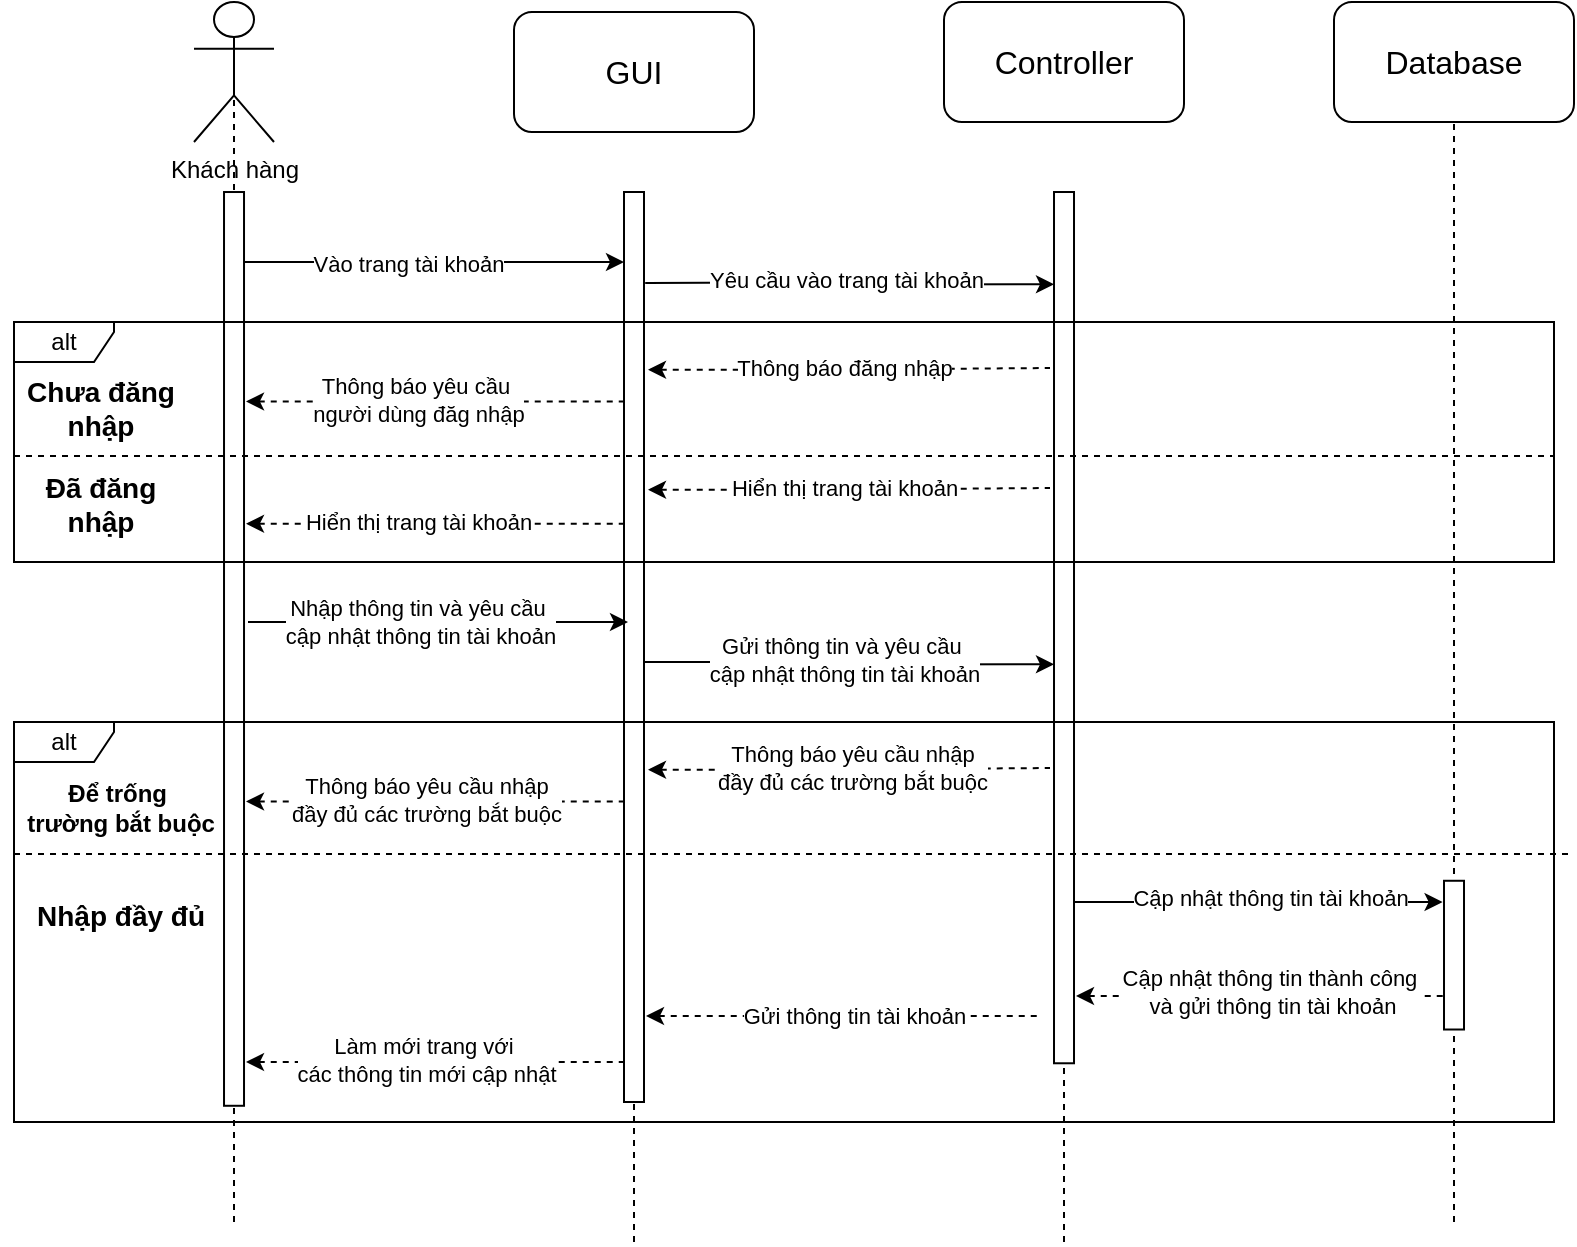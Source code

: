 <mxfile version="24.0.4" type="device">
  <diagram name="Page-1" id="SOCBx1Sd6ncHTviIC7uT">
    <mxGraphModel dx="1900" dy="621" grid="1" gridSize="10" guides="1" tooltips="1" connect="1" arrows="1" fold="1" page="1" pageScale="1" pageWidth="850" pageHeight="1100" math="0" shadow="0">
      <root>
        <mxCell id="0" />
        <mxCell id="1" parent="0" />
        <mxCell id="gXRKNGGnLV977CZC5ggT-1" value="Khách hàng" style="shape=umlActor;verticalLabelPosition=bottom;verticalAlign=top;html=1;outlineConnect=0;" vertex="1" parent="1">
          <mxGeometry x="50" y="10" width="40" height="70" as="geometry" />
        </mxCell>
        <mxCell id="gXRKNGGnLV977CZC5ggT-2" value="GUI" style="rounded=1;whiteSpace=wrap;html=1;fontSize=16;" vertex="1" parent="1">
          <mxGeometry x="210" y="15" width="120" height="60" as="geometry" />
        </mxCell>
        <mxCell id="gXRKNGGnLV977CZC5ggT-3" value="Controller" style="rounded=1;whiteSpace=wrap;html=1;fontSize=16;" vertex="1" parent="1">
          <mxGeometry x="425" y="10" width="120" height="60" as="geometry" />
        </mxCell>
        <mxCell id="gXRKNGGnLV977CZC5ggT-4" value="Database" style="rounded=1;whiteSpace=wrap;html=1;fontSize=16;" vertex="1" parent="1">
          <mxGeometry x="620" y="10" width="120" height="60" as="geometry" />
        </mxCell>
        <mxCell id="gXRKNGGnLV977CZC5ggT-5" value="" style="endArrow=none;dashed=1;html=1;rounded=0;entryX=0.5;entryY=0.5;entryDx=0;entryDy=0;entryPerimeter=0;" edge="1" parent="1" target="gXRKNGGnLV977CZC5ggT-1">
          <mxGeometry width="50" height="50" relative="1" as="geometry">
            <mxPoint x="70" y="620" as="sourcePoint" />
            <mxPoint x="80" y="190" as="targetPoint" />
          </mxGeometry>
        </mxCell>
        <mxCell id="gXRKNGGnLV977CZC5ggT-6" value="" style="endArrow=none;dashed=1;html=1;rounded=0;entryX=0.5;entryY=1;entryDx=0;entryDy=0;" edge="1" parent="1">
          <mxGeometry width="50" height="50" relative="1" as="geometry">
            <mxPoint x="270" y="630" as="sourcePoint" />
            <mxPoint x="270" y="115" as="targetPoint" />
          </mxGeometry>
        </mxCell>
        <mxCell id="gXRKNGGnLV977CZC5ggT-7" value="" style="endArrow=none;dashed=1;html=1;rounded=0;entryX=0.5;entryY=1;entryDx=0;entryDy=0;" edge="1" parent="1">
          <mxGeometry width="50" height="50" relative="1" as="geometry">
            <mxPoint x="485" y="630" as="sourcePoint" />
            <mxPoint x="485" y="110" as="targetPoint" />
          </mxGeometry>
        </mxCell>
        <mxCell id="gXRKNGGnLV977CZC5ggT-8" value="" style="endArrow=none;dashed=1;html=1;rounded=0;entryX=0.5;entryY=1;entryDx=0;entryDy=0;" edge="1" parent="1" target="gXRKNGGnLV977CZC5ggT-4">
          <mxGeometry width="50" height="50" relative="1" as="geometry">
            <mxPoint x="680" y="620" as="sourcePoint" />
            <mxPoint x="680" y="110" as="targetPoint" />
          </mxGeometry>
        </mxCell>
        <mxCell id="gXRKNGGnLV977CZC5ggT-9" style="edgeStyle=orthogonalEdgeStyle;rounded=0;orthogonalLoop=1;jettySize=auto;html=1;exitX=0.75;exitY=1;exitDx=0;exitDy=0;entryX=0.75;entryY=0;entryDx=0;entryDy=0;" edge="1" parent="1">
          <mxGeometry relative="1" as="geometry">
            <mxPoint x="75" y="140" as="sourcePoint" />
            <mxPoint x="265" y="140.0" as="targetPoint" />
          </mxGeometry>
        </mxCell>
        <mxCell id="gXRKNGGnLV977CZC5ggT-10" value="Vào trang tài khoản" style="edgeLabel;html=1;align=center;verticalAlign=middle;resizable=0;points=[];" vertex="1" connectable="0" parent="gXRKNGGnLV977CZC5ggT-9">
          <mxGeometry x="-0.135" y="-1" relative="1" as="geometry">
            <mxPoint as="offset" />
          </mxGeometry>
        </mxCell>
        <mxCell id="gXRKNGGnLV977CZC5ggT-11" value="" style="rounded=0;whiteSpace=wrap;html=1;rotation=-90;" vertex="1" parent="1">
          <mxGeometry x="-158.43" y="328.45" width="456.88" height="10" as="geometry" />
        </mxCell>
        <mxCell id="gXRKNGGnLV977CZC5ggT-12" style="edgeStyle=orthogonalEdgeStyle;rounded=0;orthogonalLoop=1;jettySize=auto;html=1;entryX=0.883;entryY=0;entryDx=0;entryDy=0;entryPerimeter=0;exitX=0.9;exitY=1.06;exitDx=0;exitDy=0;exitPerimeter=0;" edge="1" parent="1" source="gXRKNGGnLV977CZC5ggT-14">
          <mxGeometry relative="1" as="geometry">
            <mxPoint x="280" y="151" as="sourcePoint" />
            <mxPoint x="480.0" y="151.16" as="targetPoint" />
            <Array as="points">
              <mxPoint x="277" y="151" />
              <mxPoint x="275" y="150" />
              <mxPoint x="378" y="150" />
              <mxPoint x="378" y="151" />
            </Array>
          </mxGeometry>
        </mxCell>
        <mxCell id="gXRKNGGnLV977CZC5ggT-13" value="Yêu cầu vào trang tài khoản" style="edgeLabel;html=1;align=center;verticalAlign=middle;resizable=0;points=[];" vertex="1" connectable="0" parent="gXRKNGGnLV977CZC5ggT-12">
          <mxGeometry x="-0.028" y="-2" relative="1" as="geometry">
            <mxPoint y="-3" as="offset" />
          </mxGeometry>
        </mxCell>
        <mxCell id="gXRKNGGnLV977CZC5ggT-14" value="" style="rounded=0;whiteSpace=wrap;html=1;rotation=-90;" vertex="1" parent="1">
          <mxGeometry x="42.5" y="327.5" width="455" height="10" as="geometry" />
        </mxCell>
        <mxCell id="gXRKNGGnLV977CZC5ggT-15" value="" style="rounded=0;whiteSpace=wrap;html=1;rotation=-90;" vertex="1" parent="1">
          <mxGeometry x="267.19" y="317.82" width="435.63" height="10" as="geometry" />
        </mxCell>
        <mxCell id="gXRKNGGnLV977CZC5ggT-16" value="" style="rounded=0;whiteSpace=wrap;html=1;rotation=-90;" vertex="1" parent="1">
          <mxGeometry x="642.82" y="481.57" width="74.37" height="10" as="geometry" />
        </mxCell>
        <mxCell id="gXRKNGGnLV977CZC5ggT-17" style="edgeStyle=orthogonalEdgeStyle;rounded=0;orthogonalLoop=1;jettySize=auto;html=1;" edge="1" parent="1">
          <mxGeometry relative="1" as="geometry">
            <mxPoint x="490" y="460" as="sourcePoint" />
            <mxPoint x="674.33" y="460" as="targetPoint" />
            <Array as="points">
              <mxPoint x="674.33" y="460" />
            </Array>
          </mxGeometry>
        </mxCell>
        <mxCell id="gXRKNGGnLV977CZC5ggT-18" value="Cập nhật thông tin tài khoản" style="edgeLabel;html=1;align=center;verticalAlign=middle;resizable=0;points=[];" vertex="1" connectable="0" parent="gXRKNGGnLV977CZC5ggT-17">
          <mxGeometry x="0.061" y="2" relative="1" as="geometry">
            <mxPoint as="offset" />
          </mxGeometry>
        </mxCell>
        <mxCell id="gXRKNGGnLV977CZC5ggT-19" value="alt" style="shape=umlFrame;whiteSpace=wrap;html=1;pointerEvents=0;width=50;height=20;" vertex="1" parent="1">
          <mxGeometry x="-40" y="170" width="770" height="120" as="geometry" />
        </mxCell>
        <mxCell id="gXRKNGGnLV977CZC5ggT-21" value="" style="line;strokeWidth=1;fillColor=none;align=left;verticalAlign=middle;spacingTop=-1;spacingLeft=3;spacingRight=3;rotatable=0;labelPosition=right;points=[];portConstraint=eastwest;strokeColor=inherit;dashed=1;" vertex="1" parent="1">
          <mxGeometry x="-40" y="233" width="770" height="8" as="geometry" />
        </mxCell>
        <mxCell id="gXRKNGGnLV977CZC5ggT-22" value="&lt;b style=&quot;font-size: 14px;&quot;&gt;Chưa đăng&lt;/b&gt;&lt;div style=&quot;font-size: 14px;&quot;&gt;&lt;b style=&quot;font-size: 14px;&quot;&gt;nhập&lt;/b&gt;&lt;/div&gt;" style="text;html=1;align=center;verticalAlign=middle;resizable=0;points=[];autosize=1;strokeColor=none;fillColor=none;fontSize=14;" vertex="1" parent="1">
          <mxGeometry x="-47" y="188" width="100" height="50" as="geometry" />
        </mxCell>
        <mxCell id="gXRKNGGnLV977CZC5ggT-23" value="&lt;b style=&quot;font-size: 14px;&quot;&gt;Đã đăng&lt;/b&gt;&lt;div style=&quot;font-size: 14px;&quot;&gt;&lt;b style=&quot;font-size: 14px;&quot;&gt;nhập&lt;/b&gt;&lt;/div&gt;" style="text;html=1;align=center;verticalAlign=middle;resizable=0;points=[];autosize=1;strokeColor=none;fillColor=none;fontSize=14;" vertex="1" parent="1">
          <mxGeometry x="-37" y="236" width="80" height="50" as="geometry" />
        </mxCell>
        <mxCell id="gXRKNGGnLV977CZC5ggT-30" style="edgeStyle=orthogonalEdgeStyle;rounded=0;orthogonalLoop=1;jettySize=auto;html=1;exitX=0.75;exitY=1;exitDx=0;exitDy=0;entryX=0.75;entryY=0;entryDx=0;entryDy=0;endArrow=none;endFill=0;startArrow=classic;startFill=1;dashed=1;" edge="1" parent="1">
          <mxGeometry relative="1" as="geometry">
            <mxPoint x="76" y="209.71" as="sourcePoint" />
            <mxPoint x="266" y="209.71" as="targetPoint" />
          </mxGeometry>
        </mxCell>
        <mxCell id="gXRKNGGnLV977CZC5ggT-31" value="Thông báo yêu cầu&amp;nbsp;&lt;div&gt;người dùng đăg nhập&lt;/div&gt;" style="edgeLabel;html=1;align=center;verticalAlign=middle;resizable=0;points=[];" vertex="1" connectable="0" parent="gXRKNGGnLV977CZC5ggT-30">
          <mxGeometry x="-0.135" y="-1" relative="1" as="geometry">
            <mxPoint x="4" y="-2" as="offset" />
          </mxGeometry>
        </mxCell>
        <mxCell id="gXRKNGGnLV977CZC5ggT-32" style="edgeStyle=orthogonalEdgeStyle;rounded=0;orthogonalLoop=1;jettySize=auto;html=1;entryX=0.883;entryY=0;entryDx=0;entryDy=0;entryPerimeter=0;endArrow=none;endFill=0;startArrow=classic;startFill=1;dashed=1;" edge="1" parent="1">
          <mxGeometry relative="1" as="geometry">
            <mxPoint x="277" y="193.84" as="sourcePoint" />
            <mxPoint x="478.0" y="193.0" as="targetPoint" />
            <Array as="points">
              <mxPoint x="376" y="193.84" />
            </Array>
          </mxGeometry>
        </mxCell>
        <mxCell id="gXRKNGGnLV977CZC5ggT-33" value="Thông báo đăng nhập" style="edgeLabel;html=1;align=center;verticalAlign=middle;resizable=0;points=[];" vertex="1" connectable="0" parent="gXRKNGGnLV977CZC5ggT-32">
          <mxGeometry x="-0.028" y="-2" relative="1" as="geometry">
            <mxPoint y="-3" as="offset" />
          </mxGeometry>
        </mxCell>
        <mxCell id="gXRKNGGnLV977CZC5ggT-34" style="edgeStyle=orthogonalEdgeStyle;rounded=0;orthogonalLoop=1;jettySize=auto;html=1;endArrow=none;endFill=0;startArrow=classic;startFill=1;dashed=1;" edge="1" parent="1">
          <mxGeometry relative="1" as="geometry">
            <mxPoint x="491" y="507" as="sourcePoint" />
            <mxPoint x="675.33" y="507" as="targetPoint" />
            <Array as="points">
              <mxPoint x="675.33" y="507" />
            </Array>
          </mxGeometry>
        </mxCell>
        <mxCell id="gXRKNGGnLV977CZC5ggT-35" value="Cập nhật thông tin thành công&amp;nbsp;&lt;div&gt;và gửi thông tin tài khoản&lt;/div&gt;" style="edgeLabel;html=1;align=center;verticalAlign=middle;resizable=0;points=[];" vertex="1" connectable="0" parent="gXRKNGGnLV977CZC5ggT-34">
          <mxGeometry x="0.061" y="2" relative="1" as="geometry">
            <mxPoint as="offset" />
          </mxGeometry>
        </mxCell>
        <mxCell id="gXRKNGGnLV977CZC5ggT-39" style="edgeStyle=orthogonalEdgeStyle;rounded=0;orthogonalLoop=1;jettySize=auto;html=1;entryX=0.883;entryY=0;entryDx=0;entryDy=0;entryPerimeter=0;endArrow=none;endFill=0;startArrow=classic;startFill=1;dashed=1;" edge="1" parent="1">
          <mxGeometry relative="1" as="geometry">
            <mxPoint x="277" y="253.84" as="sourcePoint" />
            <mxPoint x="478.0" y="253.0" as="targetPoint" />
            <Array as="points">
              <mxPoint x="376" y="253.84" />
            </Array>
          </mxGeometry>
        </mxCell>
        <mxCell id="gXRKNGGnLV977CZC5ggT-40" value="Hiển thị trang tài khoản" style="edgeLabel;html=1;align=center;verticalAlign=middle;resizable=0;points=[];" vertex="1" connectable="0" parent="gXRKNGGnLV977CZC5ggT-39">
          <mxGeometry x="-0.028" y="-2" relative="1" as="geometry">
            <mxPoint y="-3" as="offset" />
          </mxGeometry>
        </mxCell>
        <mxCell id="gXRKNGGnLV977CZC5ggT-43" style="edgeStyle=orthogonalEdgeStyle;rounded=0;orthogonalLoop=1;jettySize=auto;html=1;exitX=0.75;exitY=1;exitDx=0;exitDy=0;entryX=0.75;entryY=0;entryDx=0;entryDy=0;endArrow=none;endFill=0;startArrow=classic;startFill=1;dashed=1;" edge="1" parent="1">
          <mxGeometry relative="1" as="geometry">
            <mxPoint x="76" y="270.83" as="sourcePoint" />
            <mxPoint x="266" y="270.83" as="targetPoint" />
          </mxGeometry>
        </mxCell>
        <mxCell id="gXRKNGGnLV977CZC5ggT-44" value="Hiển thị trang tài khoản" style="edgeLabel;html=1;align=center;verticalAlign=middle;resizable=0;points=[];" vertex="1" connectable="0" parent="gXRKNGGnLV977CZC5ggT-43">
          <mxGeometry x="-0.135" y="-1" relative="1" as="geometry">
            <mxPoint x="4" y="-2" as="offset" />
          </mxGeometry>
        </mxCell>
        <mxCell id="gXRKNGGnLV977CZC5ggT-45" style="edgeStyle=orthogonalEdgeStyle;rounded=0;orthogonalLoop=1;jettySize=auto;html=1;exitX=0.75;exitY=1;exitDx=0;exitDy=0;entryX=0.75;entryY=0;entryDx=0;entryDy=0;" edge="1" parent="1">
          <mxGeometry relative="1" as="geometry">
            <mxPoint x="77" y="320" as="sourcePoint" />
            <mxPoint x="267" y="320.0" as="targetPoint" />
          </mxGeometry>
        </mxCell>
        <mxCell id="gXRKNGGnLV977CZC5ggT-46" value="Nhập thông tin và yêu cầu&amp;nbsp;&lt;div&gt;cập nhật thông tin tài khoản&lt;/div&gt;" style="edgeLabel;html=1;align=center;verticalAlign=middle;resizable=0;points=[];" vertex="1" connectable="0" parent="gXRKNGGnLV977CZC5ggT-45">
          <mxGeometry x="-0.135" y="-1" relative="1" as="geometry">
            <mxPoint x="4" y="-1" as="offset" />
          </mxGeometry>
        </mxCell>
        <mxCell id="gXRKNGGnLV977CZC5ggT-49" style="edgeStyle=orthogonalEdgeStyle;rounded=0;orthogonalLoop=1;jettySize=auto;html=1;entryX=0.883;entryY=0;entryDx=0;entryDy=0;entryPerimeter=0;" edge="1" parent="1">
          <mxGeometry relative="1" as="geometry">
            <mxPoint x="275" y="340" as="sourcePoint" />
            <mxPoint x="480.0" y="341.16" as="targetPoint" />
            <Array as="points">
              <mxPoint x="378" y="340" />
              <mxPoint x="378" y="341" />
            </Array>
          </mxGeometry>
        </mxCell>
        <mxCell id="gXRKNGGnLV977CZC5ggT-50" value="Gửi thông tin và yêu cầu&amp;nbsp;&lt;div&gt;cập nhật thông tin tài khoản&lt;/div&gt;" style="edgeLabel;html=1;align=center;verticalAlign=middle;resizable=0;points=[];" vertex="1" connectable="0" parent="gXRKNGGnLV977CZC5ggT-49">
          <mxGeometry x="-0.028" y="-2" relative="1" as="geometry">
            <mxPoint y="-3" as="offset" />
          </mxGeometry>
        </mxCell>
        <mxCell id="gXRKNGGnLV977CZC5ggT-55" value="alt" style="shape=umlFrame;whiteSpace=wrap;html=1;pointerEvents=0;width=50;height=20;" vertex="1" parent="1">
          <mxGeometry x="-40" y="370" width="770" height="200" as="geometry" />
        </mxCell>
        <mxCell id="gXRKNGGnLV977CZC5ggT-56" value="Để trống&amp;nbsp;&lt;div style=&quot;font-size: 12px;&quot;&gt;t&lt;span style=&quot;background-color: initial; font-size: 12px;&quot;&gt;rường bắt buộc&lt;/span&gt;&lt;/div&gt;" style="text;html=1;align=center;verticalAlign=middle;resizable=0;points=[];autosize=1;strokeColor=none;fillColor=none;fontSize=12;fontStyle=1" vertex="1" parent="1">
          <mxGeometry x="-42" y="393" width="110" height="40" as="geometry" />
        </mxCell>
        <mxCell id="gXRKNGGnLV977CZC5ggT-57" value="" style="line;strokeWidth=1;fillColor=none;align=left;verticalAlign=middle;spacingTop=-1;spacingLeft=3;spacingRight=3;rotatable=0;labelPosition=right;points=[];portConstraint=eastwest;strokeColor=inherit;dashed=1;" vertex="1" parent="1">
          <mxGeometry x="-40" y="432" width="780" height="8" as="geometry" />
        </mxCell>
        <mxCell id="gXRKNGGnLV977CZC5ggT-59" value="&lt;b&gt;Nhập đầy đủ&lt;/b&gt;" style="text;html=1;align=center;verticalAlign=middle;resizable=0;points=[];autosize=1;strokeColor=none;fillColor=none;fontSize=14;" vertex="1" parent="1">
          <mxGeometry x="-42" y="451.57" width="110" height="30" as="geometry" />
        </mxCell>
        <mxCell id="gXRKNGGnLV977CZC5ggT-60" style="edgeStyle=orthogonalEdgeStyle;rounded=0;orthogonalLoop=1;jettySize=auto;html=1;entryX=0.883;entryY=0;entryDx=0;entryDy=0;entryPerimeter=0;endArrow=none;endFill=0;startArrow=classic;startFill=1;dashed=1;" edge="1" parent="1">
          <mxGeometry relative="1" as="geometry">
            <mxPoint x="277" y="393.84" as="sourcePoint" />
            <mxPoint x="478.0" y="393.0" as="targetPoint" />
            <Array as="points">
              <mxPoint x="376" y="393.84" />
            </Array>
          </mxGeometry>
        </mxCell>
        <mxCell id="gXRKNGGnLV977CZC5ggT-61" value="Thông báo yêu cầu nhập&lt;div&gt;đầy đủ các trường bắt buộc&lt;/div&gt;" style="edgeLabel;html=1;align=center;verticalAlign=middle;resizable=0;points=[];" vertex="1" connectable="0" parent="gXRKNGGnLV977CZC5ggT-60">
          <mxGeometry x="-0.028" y="-2" relative="1" as="geometry">
            <mxPoint x="4" y="-3" as="offset" />
          </mxGeometry>
        </mxCell>
        <mxCell id="gXRKNGGnLV977CZC5ggT-62" style="edgeStyle=orthogonalEdgeStyle;rounded=0;orthogonalLoop=1;jettySize=auto;html=1;exitX=0.75;exitY=1;exitDx=0;exitDy=0;entryX=0.75;entryY=0;entryDx=0;entryDy=0;endArrow=none;endFill=0;startArrow=classic;startFill=1;dashed=1;" edge="1" parent="1">
          <mxGeometry relative="1" as="geometry">
            <mxPoint x="76" y="409.71" as="sourcePoint" />
            <mxPoint x="266" y="409.71" as="targetPoint" />
          </mxGeometry>
        </mxCell>
        <mxCell id="gXRKNGGnLV977CZC5ggT-63" value="Thông báo yêu cầu nhập&lt;div&gt;đầy đủ các trường bắt buộc&lt;/div&gt;" style="edgeLabel;html=1;align=center;verticalAlign=middle;resizable=0;points=[];" vertex="1" connectable="0" parent="gXRKNGGnLV977CZC5ggT-62">
          <mxGeometry x="-0.135" y="-1" relative="1" as="geometry">
            <mxPoint x="8" y="-2" as="offset" />
          </mxGeometry>
        </mxCell>
        <mxCell id="gXRKNGGnLV977CZC5ggT-66" style="edgeStyle=orthogonalEdgeStyle;rounded=0;orthogonalLoop=1;jettySize=auto;html=1;endArrow=none;endFill=0;startArrow=classic;startFill=1;dashed=1;" edge="1" parent="1">
          <mxGeometry relative="1" as="geometry">
            <mxPoint x="276" y="517" as="sourcePoint" />
            <mxPoint x="474.33" y="517" as="targetPoint" />
            <Array as="points">
              <mxPoint x="474" y="517" />
            </Array>
          </mxGeometry>
        </mxCell>
        <mxCell id="gXRKNGGnLV977CZC5ggT-67" value="Gửi thông tin tài khoản" style="edgeLabel;html=1;align=center;verticalAlign=middle;resizable=0;points=[];" vertex="1" connectable="0" parent="gXRKNGGnLV977CZC5ggT-66">
          <mxGeometry x="0.061" y="2" relative="1" as="geometry">
            <mxPoint x="-1" y="2" as="offset" />
          </mxGeometry>
        </mxCell>
        <mxCell id="gXRKNGGnLV977CZC5ggT-68" style="edgeStyle=orthogonalEdgeStyle;rounded=0;orthogonalLoop=1;jettySize=auto;html=1;exitX=0.75;exitY=1;exitDx=0;exitDy=0;entryX=0.75;entryY=0;entryDx=0;entryDy=0;endArrow=none;endFill=0;startArrow=classic;startFill=1;dashed=1;" edge="1" parent="1">
          <mxGeometry relative="1" as="geometry">
            <mxPoint x="76" y="540" as="sourcePoint" />
            <mxPoint x="266" y="540.0" as="targetPoint" />
          </mxGeometry>
        </mxCell>
        <mxCell id="gXRKNGGnLV977CZC5ggT-69" value="Làm mới trang với&amp;nbsp;&lt;div&gt;các thông tin mới cập nhật&lt;/div&gt;" style="edgeLabel;html=1;align=center;verticalAlign=middle;resizable=0;points=[];" vertex="1" connectable="0" parent="gXRKNGGnLV977CZC5ggT-68">
          <mxGeometry x="-0.135" y="-1" relative="1" as="geometry">
            <mxPoint x="8" y="-2" as="offset" />
          </mxGeometry>
        </mxCell>
      </root>
    </mxGraphModel>
  </diagram>
</mxfile>
